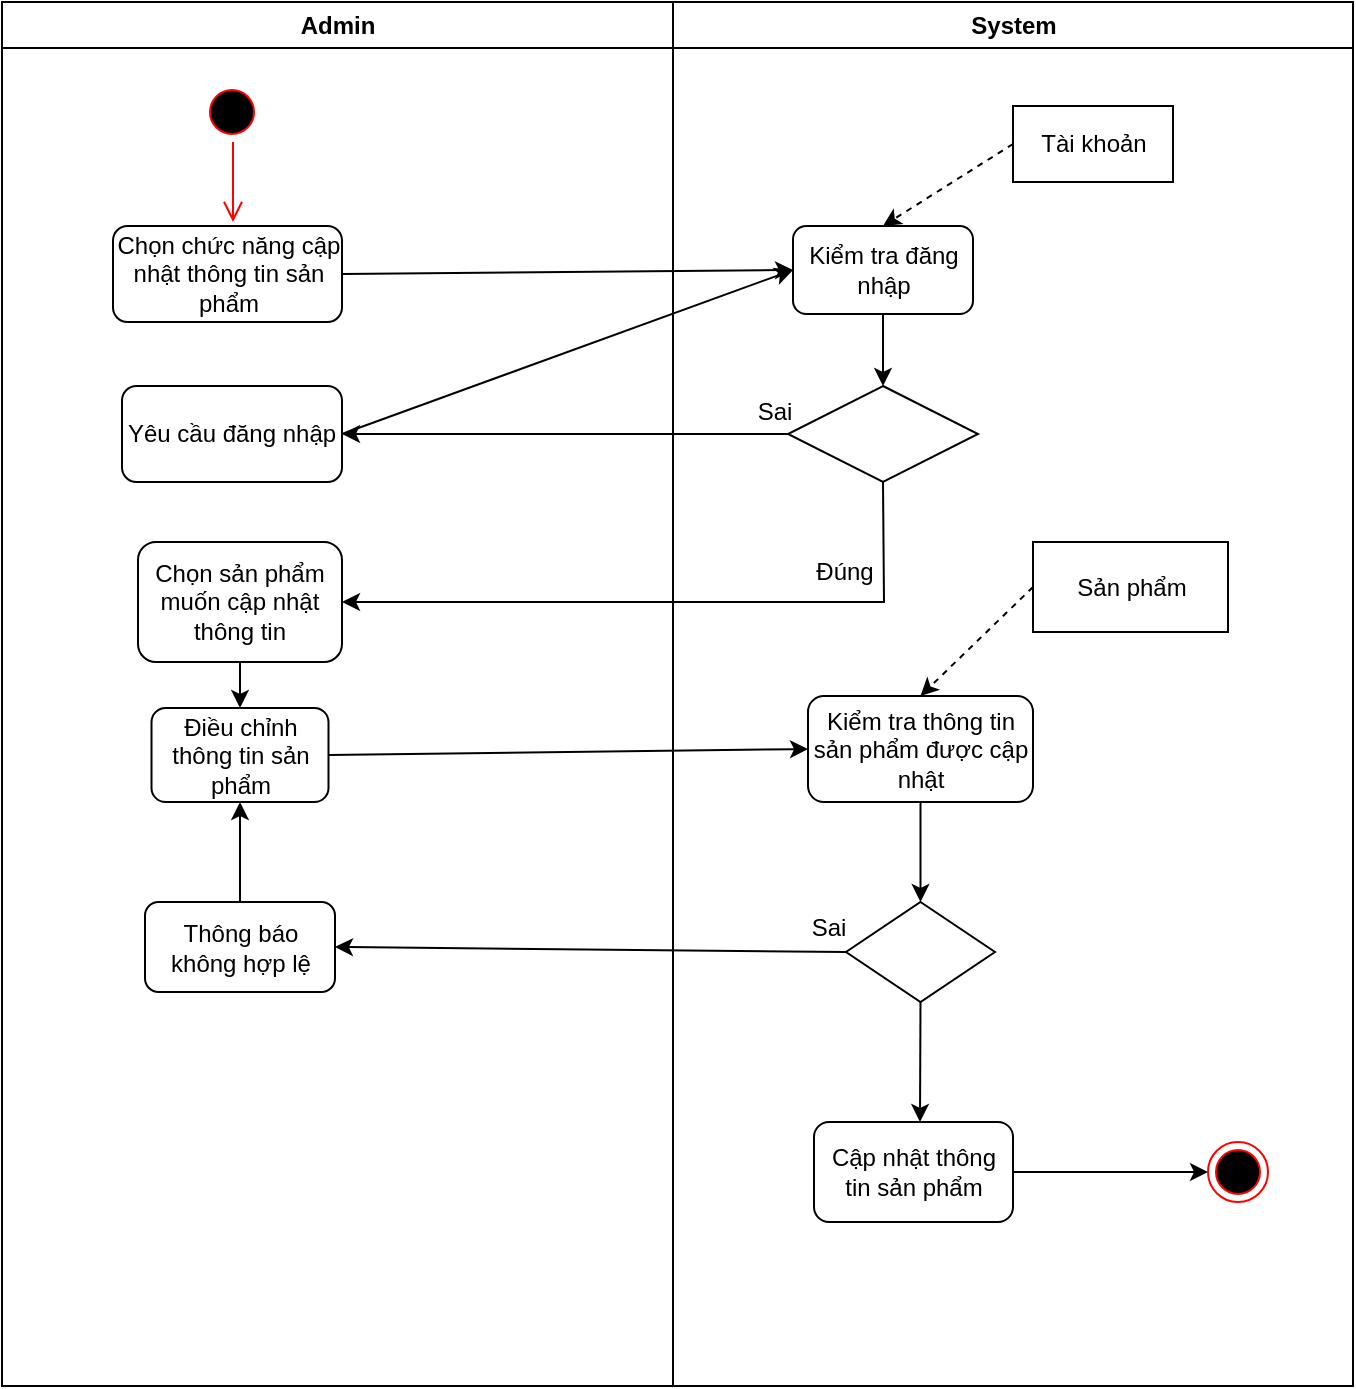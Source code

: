 <mxfile version="26.0.16">
  <diagram name="Page-1" id="e7e014a7-5840-1c2e-5031-d8a46d1fe8dd">
    <mxGraphModel dx="1498" dy="738" grid="1" gridSize="10" guides="1" tooltips="1" connect="1" arrows="1" fold="1" page="1" pageScale="1" pageWidth="1169" pageHeight="826" background="none" math="0" shadow="0">
      <root>
        <mxCell id="0" />
        <mxCell id="1" parent="0" />
        <mxCell id="2" value="Admin" style="swimlane;whiteSpace=wrap" parent="1" vertex="1">
          <mxGeometry x="247" y="60" width="335.5" height="692" as="geometry" />
        </mxCell>
        <mxCell id="5" value="" style="ellipse;shape=startState;fillColor=#000000;strokeColor=#ff0000;" parent="2" vertex="1">
          <mxGeometry x="100" y="40" width="30" height="30" as="geometry" />
        </mxCell>
        <mxCell id="6" value="" style="edgeStyle=elbowEdgeStyle;elbow=horizontal;verticalAlign=bottom;endArrow=open;endSize=8;strokeColor=#FF0000;endFill=1;rounded=0" parent="2" source="5" edge="1">
          <mxGeometry x="100" y="40" as="geometry">
            <mxPoint x="115.382" y="110" as="targetPoint" />
          </mxGeometry>
        </mxCell>
        <mxCell id="4JIJEyzcBM4wVhAxjM4r-41" value="Chọn chức năng cập nhật thông tin sản phẩm" style="rounded=1;whiteSpace=wrap;html=1;" vertex="1" parent="2">
          <mxGeometry x="55.5" y="112" width="114.5" height="48" as="geometry" />
        </mxCell>
        <mxCell id="4JIJEyzcBM4wVhAxjM4r-53" value="Yêu cầu đăng nhập" style="rounded=1;whiteSpace=wrap;html=1;" vertex="1" parent="2">
          <mxGeometry x="60" y="192" width="110" height="48" as="geometry" />
        </mxCell>
        <mxCell id="4JIJEyzcBM4wVhAxjM4r-57" value="Chọn sản phẩm muốn cập nhật thông tin" style="rounded=1;whiteSpace=wrap;html=1;" vertex="1" parent="2">
          <mxGeometry x="68" y="270" width="102" height="60" as="geometry" />
        </mxCell>
        <mxCell id="4JIJEyzcBM4wVhAxjM4r-59" value="Điều chỉnh thông tin sản phẩm" style="rounded=1;whiteSpace=wrap;html=1;" vertex="1" parent="2">
          <mxGeometry x="74.75" y="353" width="88.5" height="47" as="geometry" />
        </mxCell>
        <mxCell id="4JIJEyzcBM4wVhAxjM4r-60" value="" style="endArrow=classic;html=1;rounded=0;entryX=0.5;entryY=0;entryDx=0;entryDy=0;exitX=0.5;exitY=1;exitDx=0;exitDy=0;" edge="1" parent="2" source="4JIJEyzcBM4wVhAxjM4r-57" target="4JIJEyzcBM4wVhAxjM4r-59">
          <mxGeometry width="50" height="50" relative="1" as="geometry">
            <mxPoint x="23" y="440" as="sourcePoint" />
            <mxPoint x="73" y="390" as="targetPoint" />
          </mxGeometry>
        </mxCell>
        <mxCell id="4JIJEyzcBM4wVhAxjM4r-70" value="Thông báo không hợp lệ" style="rounded=1;whiteSpace=wrap;html=1;" vertex="1" parent="2">
          <mxGeometry x="71.5" y="450" width="95" height="45" as="geometry" />
        </mxCell>
        <mxCell id="4JIJEyzcBM4wVhAxjM4r-71" value="" style="endArrow=classic;html=1;rounded=0;entryX=0.5;entryY=1;entryDx=0;entryDy=0;exitX=0.5;exitY=0;exitDx=0;exitDy=0;" edge="1" parent="2" source="4JIJEyzcBM4wVhAxjM4r-70" target="4JIJEyzcBM4wVhAxjM4r-59">
          <mxGeometry width="50" height="50" relative="1" as="geometry">
            <mxPoint x="43" y="460" as="sourcePoint" />
            <mxPoint x="93" y="410" as="targetPoint" />
          </mxGeometry>
        </mxCell>
        <mxCell id="3" value="System" style="swimlane;whiteSpace=wrap" parent="1" vertex="1">
          <mxGeometry x="582.5" y="60" width="340" height="692" as="geometry" />
        </mxCell>
        <mxCell id="4JIJEyzcBM4wVhAxjM4r-42" value="Kiểm tra đăng nhập" style="rounded=1;whiteSpace=wrap;html=1;" vertex="1" parent="3">
          <mxGeometry x="60" y="112" width="90" height="44" as="geometry" />
        </mxCell>
        <mxCell id="4JIJEyzcBM4wVhAxjM4r-43" value="Tài khoản" style="rounded=0;whiteSpace=wrap;html=1;" vertex="1" parent="3">
          <mxGeometry x="170" y="52" width="80" height="38" as="geometry" />
        </mxCell>
        <mxCell id="4JIJEyzcBM4wVhAxjM4r-44" value="" style="html=1;labelBackgroundColor=#ffffff;startArrow=none;startFill=0;startSize=6;endArrow=classic;endFill=1;endSize=6;jettySize=auto;orthogonalLoop=1;strokeWidth=1;dashed=1;fontSize=14;rounded=0;entryX=0.5;entryY=0;entryDx=0;entryDy=0;exitX=0;exitY=0.5;exitDx=0;exitDy=0;" edge="1" parent="3" source="4JIJEyzcBM4wVhAxjM4r-43" target="4JIJEyzcBM4wVhAxjM4r-42">
          <mxGeometry width="60" height="60" relative="1" as="geometry">
            <mxPoint x="50" y="122" as="sourcePoint" />
            <mxPoint x="110" y="62" as="targetPoint" />
          </mxGeometry>
        </mxCell>
        <mxCell id="4JIJEyzcBM4wVhAxjM4r-50" value="" style="rhombus;whiteSpace=wrap;html=1;" vertex="1" parent="3">
          <mxGeometry x="57.5" y="192" width="95" height="48" as="geometry" />
        </mxCell>
        <mxCell id="4JIJEyzcBM4wVhAxjM4r-51" value="" style="endArrow=classic;html=1;rounded=0;entryX=0.5;entryY=0;entryDx=0;entryDy=0;exitX=0.5;exitY=1;exitDx=0;exitDy=0;" edge="1" parent="3" source="4JIJEyzcBM4wVhAxjM4r-42" target="4JIJEyzcBM4wVhAxjM4r-50">
          <mxGeometry width="50" height="50" relative="1" as="geometry">
            <mxPoint x="-140" y="262" as="sourcePoint" />
            <mxPoint x="-90" y="212" as="targetPoint" />
          </mxGeometry>
        </mxCell>
        <mxCell id="4JIJEyzcBM4wVhAxjM4r-58" value="Đúng" style="text;html=1;align=center;verticalAlign=middle;resizable=0;points=[];autosize=1;strokeColor=none;fillColor=none;" vertex="1" parent="3">
          <mxGeometry x="60" y="270" width="50" height="30" as="geometry" />
        </mxCell>
        <mxCell id="4JIJEyzcBM4wVhAxjM4r-62" value="Kiểm tra thông tin sản phẩm được cập nhật" style="rounded=1;whiteSpace=wrap;html=1;" vertex="1" parent="3">
          <mxGeometry x="67.5" y="347" width="112.5" height="53" as="geometry" />
        </mxCell>
        <mxCell id="4JIJEyzcBM4wVhAxjM4r-63" value="Sản phẩm" style="rounded=0;whiteSpace=wrap;html=1;" vertex="1" parent="3">
          <mxGeometry x="180" y="270" width="97.5" height="45" as="geometry" />
        </mxCell>
        <mxCell id="4JIJEyzcBM4wVhAxjM4r-64" value="" style="html=1;labelBackgroundColor=#ffffff;startArrow=none;startFill=0;startSize=6;endArrow=classic;endFill=1;endSize=6;jettySize=auto;orthogonalLoop=1;strokeWidth=1;dashed=1;fontSize=14;rounded=0;entryX=0.5;entryY=0;entryDx=0;entryDy=0;exitX=0;exitY=0.5;exitDx=0;exitDy=0;" edge="1" parent="3" source="4JIJEyzcBM4wVhAxjM4r-63" target="4JIJEyzcBM4wVhAxjM4r-62">
          <mxGeometry width="60" height="60" relative="1" as="geometry">
            <mxPoint x="242.5" y="221.5" as="sourcePoint" />
            <mxPoint x="177.5" y="262.5" as="targetPoint" />
          </mxGeometry>
        </mxCell>
        <mxCell id="4JIJEyzcBM4wVhAxjM4r-65" value="" style="endArrow=classic;html=1;rounded=0;exitX=0.5;exitY=1;exitDx=0;exitDy=0;entryX=0.5;entryY=0;entryDx=0;entryDy=0;" edge="1" parent="3" source="4JIJEyzcBM4wVhAxjM4r-62" target="4JIJEyzcBM4wVhAxjM4r-66">
          <mxGeometry width="50" height="50" relative="1" as="geometry">
            <mxPoint x="107.5" y="510" as="sourcePoint" />
            <mxPoint x="123.5" y="450" as="targetPoint" />
          </mxGeometry>
        </mxCell>
        <mxCell id="4JIJEyzcBM4wVhAxjM4r-66" value="" style="rhombus;whiteSpace=wrap;html=1;" vertex="1" parent="3">
          <mxGeometry x="86.5" y="450" width="74.5" height="50" as="geometry" />
        </mxCell>
        <mxCell id="4JIJEyzcBM4wVhAxjM4r-72" value="" style="endArrow=classic;html=1;rounded=0;exitX=0.5;exitY=1;exitDx=0;exitDy=0;" edge="1" parent="3" source="4JIJEyzcBM4wVhAxjM4r-66">
          <mxGeometry width="50" height="50" relative="1" as="geometry">
            <mxPoint x="117.5" y="610" as="sourcePoint" />
            <mxPoint x="123.5" y="560" as="targetPoint" />
          </mxGeometry>
        </mxCell>
        <mxCell id="4JIJEyzcBM4wVhAxjM4r-73" value="Cập nhật thông tin sản phẩm" style="rounded=1;whiteSpace=wrap;html=1;" vertex="1" parent="3">
          <mxGeometry x="70.5" y="560" width="99.5" height="50" as="geometry" />
        </mxCell>
        <mxCell id="4JIJEyzcBM4wVhAxjM4r-74" value="" style="endArrow=classic;html=1;rounded=0;exitX=1;exitY=0.5;exitDx=0;exitDy=0;entryX=0;entryY=0.5;entryDx=0;entryDy=0;" edge="1" parent="3" source="4JIJEyzcBM4wVhAxjM4r-73" target="4JIJEyzcBM4wVhAxjM4r-75">
          <mxGeometry width="50" height="50" relative="1" as="geometry">
            <mxPoint x="197.5" y="570" as="sourcePoint" />
            <mxPoint x="257.5" y="585" as="targetPoint" />
          </mxGeometry>
        </mxCell>
        <mxCell id="4JIJEyzcBM4wVhAxjM4r-75" value="" style="ellipse;html=1;shape=endState;fillColor=#000000;strokeColor=#ff0000;" vertex="1" parent="3">
          <mxGeometry x="267.5" y="570" width="30" height="30" as="geometry" />
        </mxCell>
        <mxCell id="4JIJEyzcBM4wVhAxjM4r-45" value="" style="endArrow=classic;html=1;rounded=0;entryX=0;entryY=0.5;entryDx=0;entryDy=0;exitX=1;exitY=0.5;exitDx=0;exitDy=0;" edge="1" parent="1" source="4JIJEyzcBM4wVhAxjM4r-41" target="4JIJEyzcBM4wVhAxjM4r-42">
          <mxGeometry width="50" height="50" relative="1" as="geometry">
            <mxPoint x="462.5" y="252" as="sourcePoint" />
            <mxPoint x="512.5" y="202" as="targetPoint" />
          </mxGeometry>
        </mxCell>
        <mxCell id="4JIJEyzcBM4wVhAxjM4r-52" value="" style="endArrow=classic;html=1;rounded=0;exitX=0;exitY=0.5;exitDx=0;exitDy=0;entryX=1;entryY=0.5;entryDx=0;entryDy=0;" edge="1" parent="1" source="4JIJEyzcBM4wVhAxjM4r-50" target="4JIJEyzcBM4wVhAxjM4r-53">
          <mxGeometry width="50" height="50" relative="1" as="geometry">
            <mxPoint x="432.5" y="342" as="sourcePoint" />
            <mxPoint x="462.5" y="276" as="targetPoint" />
          </mxGeometry>
        </mxCell>
        <mxCell id="4JIJEyzcBM4wVhAxjM4r-54" value="Sai" style="text;html=1;align=center;verticalAlign=middle;resizable=0;points=[];autosize=1;strokeColor=none;fillColor=none;" vertex="1" parent="1">
          <mxGeometry x="612.5" y="250" width="40" height="30" as="geometry" />
        </mxCell>
        <mxCell id="4JIJEyzcBM4wVhAxjM4r-55" value="" style="endArrow=classic;html=1;rounded=0;entryX=0;entryY=0.5;entryDx=0;entryDy=0;exitX=1;exitY=0.5;exitDx=0;exitDy=0;" edge="1" parent="1" source="4JIJEyzcBM4wVhAxjM4r-53" target="4JIJEyzcBM4wVhAxjM4r-42">
          <mxGeometry width="50" height="50" relative="1" as="geometry">
            <mxPoint x="482.5" y="272" as="sourcePoint" />
            <mxPoint x="532.5" y="222" as="targetPoint" />
          </mxGeometry>
        </mxCell>
        <mxCell id="4JIJEyzcBM4wVhAxjM4r-56" value="" style="endArrow=classic;html=1;rounded=0;exitX=0.5;exitY=1;exitDx=0;exitDy=0;entryX=1;entryY=0.5;entryDx=0;entryDy=0;" edge="1" parent="1" source="4JIJEyzcBM4wVhAxjM4r-50" target="4JIJEyzcBM4wVhAxjM4r-57">
          <mxGeometry width="50" height="50" relative="1" as="geometry">
            <mxPoint x="650" y="420" as="sourcePoint" />
            <mxPoint x="510" y="360" as="targetPoint" />
            <Array as="points">
              <mxPoint x="688" y="360" />
            </Array>
          </mxGeometry>
        </mxCell>
        <mxCell id="4JIJEyzcBM4wVhAxjM4r-61" value="" style="endArrow=classic;html=1;rounded=0;exitX=1;exitY=0.5;exitDx=0;exitDy=0;entryX=0;entryY=0.5;entryDx=0;entryDy=0;" edge="1" parent="1" source="4JIJEyzcBM4wVhAxjM4r-59" target="4JIJEyzcBM4wVhAxjM4r-62">
          <mxGeometry width="50" height="50" relative="1" as="geometry">
            <mxPoint x="490" y="480" as="sourcePoint" />
            <mxPoint x="640" y="437" as="targetPoint" />
          </mxGeometry>
        </mxCell>
        <mxCell id="4JIJEyzcBM4wVhAxjM4r-69" value="Sai" style="text;html=1;align=center;verticalAlign=middle;resizable=0;points=[];autosize=1;strokeColor=none;fillColor=none;" vertex="1" parent="1">
          <mxGeometry x="640" y="508" width="40" height="30" as="geometry" />
        </mxCell>
        <mxCell id="4JIJEyzcBM4wVhAxjM4r-68" value="" style="endArrow=classic;html=1;rounded=0;exitX=0;exitY=0.5;exitDx=0;exitDy=0;entryX=1;entryY=0.5;entryDx=0;entryDy=0;" edge="1" parent="1" source="4JIJEyzcBM4wVhAxjM4r-66" target="4JIJEyzcBM4wVhAxjM4r-70">
          <mxGeometry width="50" height="50" relative="1" as="geometry">
            <mxPoint x="460" y="560" as="sourcePoint" />
            <mxPoint x="440" y="535" as="targetPoint" />
          </mxGeometry>
        </mxCell>
      </root>
    </mxGraphModel>
  </diagram>
</mxfile>
